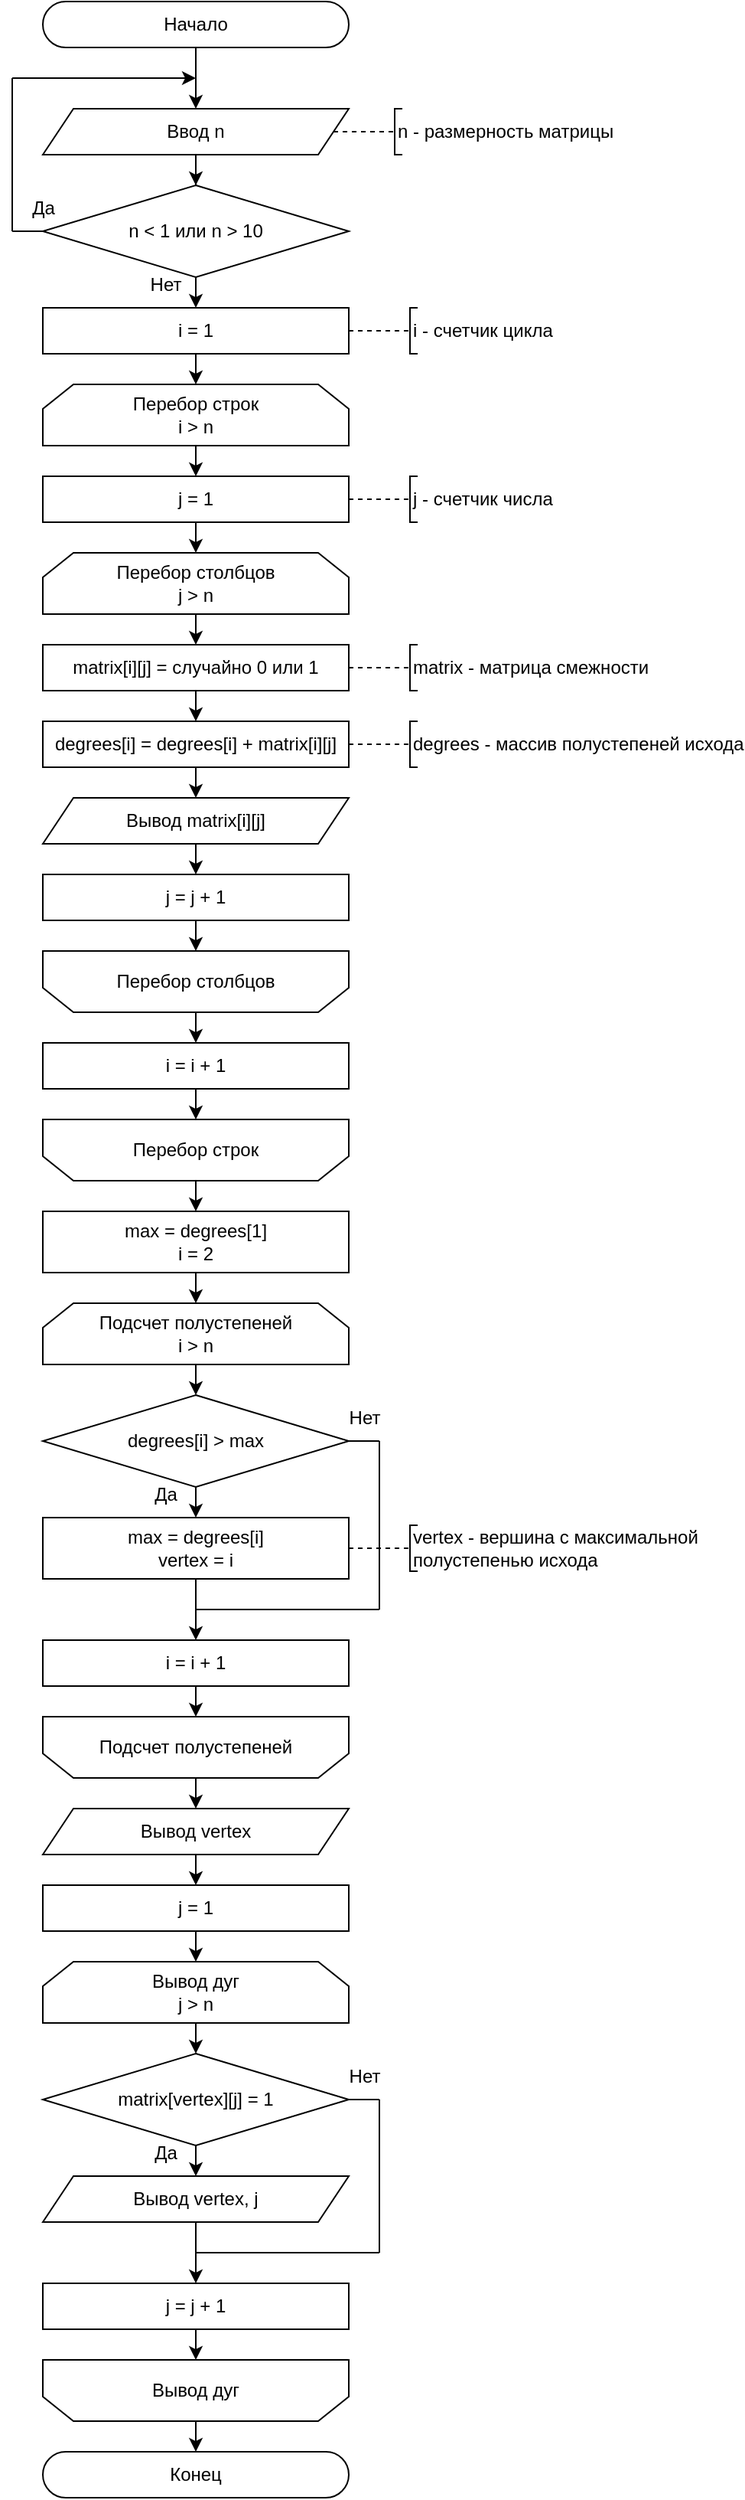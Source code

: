 <mxfile>
    <diagram name="Страница — 1" id="PtERw0xOoVtdUdhSGjrE">
        <mxGraphModel dx="294" dy="1409" grid="1" gridSize="10" guides="1" tooltips="1" connect="1" arrows="1" fold="1" page="1" pageScale="1" pageWidth="827" pageHeight="1169" math="0" shadow="0">
            <root>
                <mxCell id="0"/>
                <mxCell id="1" parent="0"/>
                <mxCell id="Uu_lsFA8rjKnJpgMJT7A-3" style="edgeStyle=orthogonalEdgeStyle;rounded=0;orthogonalLoop=1;jettySize=auto;html=1;" parent="1" source="Uu_lsFA8rjKnJpgMJT7A-1" target="Uu_lsFA8rjKnJpgMJT7A-2" edge="1">
                    <mxGeometry relative="1" as="geometry"/>
                </mxCell>
                <mxCell id="Uu_lsFA8rjKnJpgMJT7A-1" value="Начало" style="rounded=1;whiteSpace=wrap;html=1;arcSize=50;" parent="1" vertex="1">
                    <mxGeometry x="30" y="-1160" width="200" height="30" as="geometry"/>
                </mxCell>
                <mxCell id="Uu_lsFA8rjKnJpgMJT7A-7" style="edgeStyle=orthogonalEdgeStyle;rounded=0;orthogonalLoop=1;jettySize=auto;html=1;" parent="1" source="Uu_lsFA8rjKnJpgMJT7A-2" target="Uu_lsFA8rjKnJpgMJT7A-6" edge="1">
                    <mxGeometry relative="1" as="geometry"/>
                </mxCell>
                <mxCell id="Uu_lsFA8rjKnJpgMJT7A-2" value="Ввод n" style="shape=parallelogram;perimeter=parallelogramPerimeter;whiteSpace=wrap;html=1;fixedSize=1;" parent="1" vertex="1">
                    <mxGeometry x="30" y="-1090" width="200" height="30" as="geometry"/>
                </mxCell>
                <mxCell id="Uu_lsFA8rjKnJpgMJT7A-4" value="n - размерность матрицы" style="strokeWidth=1;html=1;shape=mxgraph.flowchart.annotation_1;align=left;pointerEvents=1;" parent="1" vertex="1">
                    <mxGeometry x="260" y="-1090" width="5" height="30" as="geometry"/>
                </mxCell>
                <mxCell id="Uu_lsFA8rjKnJpgMJT7A-5" value="" style="endArrow=none;html=1;rounded=0;entryX=0;entryY=0.5;entryDx=0;entryDy=0;entryPerimeter=0;dashed=1;" parent="1" source="Uu_lsFA8rjKnJpgMJT7A-2" target="Uu_lsFA8rjKnJpgMJT7A-4" edge="1">
                    <mxGeometry width="50" height="50" relative="1" as="geometry">
                        <mxPoint x="230" y="-1075" as="sourcePoint"/>
                        <mxPoint x="310" y="-1085" as="targetPoint"/>
                    </mxGeometry>
                </mxCell>
                <mxCell id="Uu_lsFA8rjKnJpgMJT7A-13" style="edgeStyle=orthogonalEdgeStyle;rounded=0;orthogonalLoop=1;jettySize=auto;html=1;" parent="1" source="Uu_lsFA8rjKnJpgMJT7A-6" edge="1">
                    <mxGeometry relative="1" as="geometry">
                        <mxPoint x="130" y="-960" as="targetPoint"/>
                    </mxGeometry>
                </mxCell>
                <mxCell id="Uu_lsFA8rjKnJpgMJT7A-6" value="n &amp;lt; 1 или n &amp;gt; 10" style="rhombus;whiteSpace=wrap;html=1;" parent="1" vertex="1">
                    <mxGeometry x="30" y="-1040" width="200" height="60" as="geometry"/>
                </mxCell>
                <mxCell id="Uu_lsFA8rjKnJpgMJT7A-8" value="" style="endArrow=none;html=1;rounded=0;entryX=0;entryY=0.5;entryDx=0;entryDy=0;" parent="1" target="Uu_lsFA8rjKnJpgMJT7A-6" edge="1">
                    <mxGeometry width="50" height="50" relative="1" as="geometry">
                        <mxPoint x="10" y="-1010" as="sourcePoint"/>
                        <mxPoint x="220" y="-1040" as="targetPoint"/>
                    </mxGeometry>
                </mxCell>
                <mxCell id="Uu_lsFA8rjKnJpgMJT7A-9" value="" style="endArrow=classic;html=1;rounded=0;endFill=1;" parent="1" edge="1">
                    <mxGeometry width="50" height="50" relative="1" as="geometry">
                        <mxPoint x="10" y="-1110" as="sourcePoint"/>
                        <mxPoint x="130" y="-1110" as="targetPoint"/>
                    </mxGeometry>
                </mxCell>
                <mxCell id="Uu_lsFA8rjKnJpgMJT7A-10" value="" style="endArrow=none;html=1;rounded=0;" parent="1" edge="1">
                    <mxGeometry width="50" height="50" relative="1" as="geometry">
                        <mxPoint x="10" y="-1010" as="sourcePoint"/>
                        <mxPoint x="10" y="-1110" as="targetPoint"/>
                    </mxGeometry>
                </mxCell>
                <mxCell id="Uu_lsFA8rjKnJpgMJT7A-11" value="Да" style="text;html=1;align=center;verticalAlign=middle;resizable=0;points=[];autosize=1;strokeColor=none;fillColor=none;" parent="1" vertex="1">
                    <mxGeometry x="10" y="-1040" width="40" height="30" as="geometry"/>
                </mxCell>
                <mxCell id="Uu_lsFA8rjKnJpgMJT7A-27" value="Нет" style="text;html=1;align=center;verticalAlign=middle;resizable=0;points=[];autosize=1;strokeColor=none;fillColor=none;" parent="1" vertex="1">
                    <mxGeometry x="90" y="-990" width="40" height="30" as="geometry"/>
                </mxCell>
                <mxCell id="4" style="edgeStyle=none;html=1;" parent="1" source="2" target="3" edge="1">
                    <mxGeometry relative="1" as="geometry"/>
                </mxCell>
                <mxCell id="2" value="i = 1" style="rounded=0;whiteSpace=wrap;html=1;" parent="1" vertex="1">
                    <mxGeometry x="30" y="-960" width="200" height="30" as="geometry"/>
                </mxCell>
                <mxCell id="6" style="edgeStyle=none;html=1;" parent="1" source="3" target="5" edge="1">
                    <mxGeometry relative="1" as="geometry"/>
                </mxCell>
                <mxCell id="3" value="Перебор строк&lt;br&gt;&lt;div&gt;&lt;font style=&quot;color: rgb(0, 0, 0);&quot;&gt;i &amp;gt; n&lt;/font&gt;&lt;/div&gt;" style="shape=loopLimit;whiteSpace=wrap;html=1;" parent="1" vertex="1">
                    <mxGeometry x="30" y="-910" width="200" height="40" as="geometry"/>
                </mxCell>
                <mxCell id="8" style="edgeStyle=none;html=1;" parent="1" source="5" target="7" edge="1">
                    <mxGeometry relative="1" as="geometry"/>
                </mxCell>
                <mxCell id="5" value="j = 1" style="rounded=0;whiteSpace=wrap;html=1;" parent="1" vertex="1">
                    <mxGeometry x="30" y="-850" width="200" height="30" as="geometry"/>
                </mxCell>
                <mxCell id="10" style="edgeStyle=none;html=1;" parent="1" source="7" target="9" edge="1">
                    <mxGeometry relative="1" as="geometry"/>
                </mxCell>
                <mxCell id="7" value="Перебор столбцов&lt;br&gt;&lt;div&gt;&lt;font style=&quot;color: rgb(0, 0, 0);&quot;&gt;j &amp;gt; n&lt;/font&gt;&lt;/div&gt;" style="shape=loopLimit;whiteSpace=wrap;html=1;" parent="1" vertex="1">
                    <mxGeometry x="30" y="-800" width="200" height="40" as="geometry"/>
                </mxCell>
                <mxCell id="17" style="edgeStyle=none;html=1;" parent="1" source="9" target="16" edge="1">
                    <mxGeometry relative="1" as="geometry"/>
                </mxCell>
                <mxCell id="9" value="matrix[i][j] = случайно 0 или 1" style="rounded=0;whiteSpace=wrap;html=1;" parent="1" vertex="1">
                    <mxGeometry x="30" y="-740" width="200" height="30" as="geometry"/>
                </mxCell>
                <mxCell id="12" value="i - счетчик цикла" style="strokeWidth=1;html=1;shape=mxgraph.flowchart.annotation_1;align=left;pointerEvents=1;" parent="1" vertex="1">
                    <mxGeometry x="270" y="-960" width="5" height="30" as="geometry"/>
                </mxCell>
                <mxCell id="13" value="" style="endArrow=none;html=1;rounded=0;entryX=0;entryY=0.5;entryDx=0;entryDy=0;entryPerimeter=0;dashed=1;" parent="1" target="12" edge="1">
                    <mxGeometry width="50" height="50" relative="1" as="geometry">
                        <mxPoint x="230" y="-945" as="sourcePoint"/>
                        <mxPoint x="320" y="-955" as="targetPoint"/>
                    </mxGeometry>
                </mxCell>
                <mxCell id="14" value="j - счетчик числа" style="strokeWidth=1;html=1;shape=mxgraph.flowchart.annotation_1;align=left;pointerEvents=1;" parent="1" vertex="1">
                    <mxGeometry x="270" y="-850" width="5" height="30" as="geometry"/>
                </mxCell>
                <mxCell id="15" value="" style="endArrow=none;html=1;rounded=0;entryX=0;entryY=0.5;entryDx=0;entryDy=0;entryPerimeter=0;dashed=1;" parent="1" target="14" edge="1">
                    <mxGeometry width="50" height="50" relative="1" as="geometry">
                        <mxPoint x="230" y="-835" as="sourcePoint"/>
                        <mxPoint x="320" y="-845" as="targetPoint"/>
                    </mxGeometry>
                </mxCell>
                <mxCell id="78" style="edgeStyle=none;html=1;" parent="1" source="16" target="77" edge="1">
                    <mxGeometry relative="1" as="geometry"/>
                </mxCell>
                <mxCell id="16" value="degrees[i] =&amp;nbsp;&lt;span style=&quot;color: rgb(0, 0, 0);&quot;&gt;degrees[i] + matrix[i][j]&lt;/span&gt;" style="rounded=0;whiteSpace=wrap;html=1;" parent="1" vertex="1">
                    <mxGeometry x="30" y="-690" width="200" height="30" as="geometry"/>
                </mxCell>
                <mxCell id="23" style="edgeStyle=none;html=1;" parent="1" source="18" target="22" edge="1">
                    <mxGeometry relative="1" as="geometry"/>
                </mxCell>
                <mxCell id="18" value="&lt;span style=&quot;color: rgb(0, 0, 0);&quot;&gt;Перебор столбцов&lt;/span&gt;" style="shape=loopLimit;whiteSpace=wrap;html=1;direction=west;" parent="1" vertex="1">
                    <mxGeometry x="30" y="-540" width="200" height="40" as="geometry"/>
                </mxCell>
                <mxCell id="21" style="edgeStyle=none;html=1;" parent="1" source="19" target="18" edge="1">
                    <mxGeometry relative="1" as="geometry"/>
                </mxCell>
                <mxCell id="19" value="j = j + 1" style="rounded=0;whiteSpace=wrap;html=1;" parent="1" vertex="1">
                    <mxGeometry x="30" y="-590" width="200" height="30" as="geometry"/>
                </mxCell>
                <mxCell id="25" style="edgeStyle=none;html=1;" parent="1" source="22" target="24" edge="1">
                    <mxGeometry relative="1" as="geometry"/>
                </mxCell>
                <mxCell id="22" value="i = i + 1" style="rounded=0;whiteSpace=wrap;html=1;" parent="1" vertex="1">
                    <mxGeometry x="30" y="-480" width="200" height="30" as="geometry"/>
                </mxCell>
                <mxCell id="31" style="edgeStyle=none;html=1;" parent="1" source="24" target="30" edge="1">
                    <mxGeometry relative="1" as="geometry"/>
                </mxCell>
                <mxCell id="24" value="&lt;span style=&quot;color: rgb(0, 0, 0);&quot;&gt;Перебор строк&lt;/span&gt;" style="shape=loopLimit;whiteSpace=wrap;html=1;direction=west;" parent="1" vertex="1">
                    <mxGeometry x="30" y="-430" width="200" height="40" as="geometry"/>
                </mxCell>
                <mxCell id="26" value="matrix - матрица смежности" style="strokeWidth=1;html=1;shape=mxgraph.flowchart.annotation_1;align=left;pointerEvents=1;" parent="1" vertex="1">
                    <mxGeometry x="270" y="-740" width="5" height="30" as="geometry"/>
                </mxCell>
                <mxCell id="27" value="" style="endArrow=none;html=1;rounded=0;entryX=0;entryY=0.5;entryDx=0;entryDy=0;entryPerimeter=0;dashed=1;" parent="1" target="26" edge="1">
                    <mxGeometry width="50" height="50" relative="1" as="geometry">
                        <mxPoint x="230" y="-725" as="sourcePoint"/>
                        <mxPoint x="320" y="-735" as="targetPoint"/>
                    </mxGeometry>
                </mxCell>
                <mxCell id="41" style="edgeStyle=none;html=1;" parent="1" source="30" target="34" edge="1">
                    <mxGeometry relative="1" as="geometry"/>
                </mxCell>
                <mxCell id="30" value="max = degrees[1]&lt;div&gt;&lt;font style=&quot;color: rgb(0, 0, 0);&quot;&gt;i = 2&lt;/font&gt;&lt;/div&gt;" style="rounded=0;whiteSpace=wrap;html=1;" parent="1" vertex="1">
                    <mxGeometry x="30" y="-370" width="200" height="40" as="geometry"/>
                </mxCell>
                <mxCell id="32" value="degrees - массив полустепеней исхода" style="strokeWidth=1;html=1;shape=mxgraph.flowchart.annotation_1;align=left;pointerEvents=1;" parent="1" vertex="1">
                    <mxGeometry x="270" y="-690" width="5" height="30" as="geometry"/>
                </mxCell>
                <mxCell id="33" value="" style="endArrow=none;html=1;rounded=0;entryX=0;entryY=0.5;entryDx=0;entryDy=0;entryPerimeter=0;dashed=1;" parent="1" target="32" edge="1">
                    <mxGeometry width="50" height="50" relative="1" as="geometry">
                        <mxPoint x="230" y="-675" as="sourcePoint"/>
                        <mxPoint x="320" y="-685" as="targetPoint"/>
                    </mxGeometry>
                </mxCell>
                <mxCell id="37" style="edgeStyle=none;html=1;" parent="1" source="34" target="36" edge="1">
                    <mxGeometry relative="1" as="geometry"/>
                </mxCell>
                <mxCell id="34" value="Подсчет полустепеней&lt;div&gt;&lt;font style=&quot;color: rgb(0, 0, 0);&quot;&gt;i &amp;gt; n&lt;/font&gt;&lt;/div&gt;" style="shape=loopLimit;whiteSpace=wrap;html=1;" parent="1" vertex="1">
                    <mxGeometry x="30" y="-310" width="200" height="40" as="geometry"/>
                </mxCell>
                <mxCell id="39" style="edgeStyle=none;html=1;" parent="1" source="36" target="38" edge="1">
                    <mxGeometry relative="1" as="geometry"/>
                </mxCell>
                <mxCell id="36" value="degrees[i] &amp;gt; max" style="rhombus;whiteSpace=wrap;html=1;" parent="1" vertex="1">
                    <mxGeometry x="30" y="-250" width="200" height="60" as="geometry"/>
                </mxCell>
                <mxCell id="56" style="edgeStyle=none;html=1;" parent="1" source="38" target="55" edge="1">
                    <mxGeometry relative="1" as="geometry"/>
                </mxCell>
                <mxCell id="38" value="max = degrees[i]&lt;div&gt;&lt;font style=&quot;color: rgb(0, 0, 0);&quot;&gt;vertex = i&lt;/font&gt;&lt;/div&gt;" style="rounded=0;whiteSpace=wrap;html=1;" parent="1" vertex="1">
                    <mxGeometry x="30" y="-170" width="200" height="40" as="geometry"/>
                </mxCell>
                <mxCell id="40" value="Да" style="text;html=1;align=center;verticalAlign=middle;resizable=0;points=[];autosize=1;strokeColor=none;fillColor=none;" parent="1" vertex="1">
                    <mxGeometry x="90" y="-200" width="40" height="30" as="geometry"/>
                </mxCell>
                <mxCell id="51" style="edgeStyle=none;html=1;" parent="1" source="42" target="50" edge="1">
                    <mxGeometry relative="1" as="geometry"/>
                </mxCell>
                <mxCell id="42" value="&lt;span style=&quot;color: rgb(0, 0, 0);&quot;&gt;Подсчет полустепеней&lt;/span&gt;" style="shape=loopLimit;whiteSpace=wrap;html=1;direction=west;" parent="1" vertex="1">
                    <mxGeometry x="30" y="-40" width="200" height="40" as="geometry"/>
                </mxCell>
                <mxCell id="44" value="" style="endArrow=none;html=1;exitX=1;exitY=0.5;exitDx=0;exitDy=0;" parent="1" source="36" edge="1">
                    <mxGeometry width="50" height="50" relative="1" as="geometry">
                        <mxPoint x="160" y="-110" as="sourcePoint"/>
                        <mxPoint x="250" y="-220" as="targetPoint"/>
                    </mxGeometry>
                </mxCell>
                <mxCell id="45" value="" style="endArrow=none;html=1;exitX=1;exitY=0.5;exitDx=0;exitDy=0;" parent="1" edge="1">
                    <mxGeometry width="50" height="50" relative="1" as="geometry">
                        <mxPoint x="130" y="-110" as="sourcePoint"/>
                        <mxPoint x="250" y="-110" as="targetPoint"/>
                    </mxGeometry>
                </mxCell>
                <mxCell id="47" value="" style="endArrow=none;html=1;" parent="1" edge="1">
                    <mxGeometry width="50" height="50" relative="1" as="geometry">
                        <mxPoint x="250" y="-220" as="sourcePoint"/>
                        <mxPoint x="250" y="-110" as="targetPoint"/>
                    </mxGeometry>
                </mxCell>
                <mxCell id="48" value="vertex - вершина с максимальной&amp;nbsp;&lt;div&gt;&lt;font style=&quot;color: rgb(0, 0, 0);&quot;&gt;полустепенью исхода&lt;/font&gt;&lt;/div&gt;" style="strokeWidth=1;html=1;shape=mxgraph.flowchart.annotation_1;align=left;pointerEvents=1;" parent="1" vertex="1">
                    <mxGeometry x="270" y="-165" width="5" height="30" as="geometry"/>
                </mxCell>
                <mxCell id="49" value="" style="endArrow=none;html=1;rounded=0;entryX=0;entryY=0.5;entryDx=0;entryDy=0;entryPerimeter=0;dashed=1;" parent="1" target="48" edge="1">
                    <mxGeometry width="50" height="50" relative="1" as="geometry">
                        <mxPoint x="230" y="-150" as="sourcePoint"/>
                        <mxPoint x="320" y="-160" as="targetPoint"/>
                    </mxGeometry>
                </mxCell>
                <mxCell id="54" style="edgeStyle=none;html=1;" parent="1" source="50" target="53" edge="1">
                    <mxGeometry relative="1" as="geometry"/>
                </mxCell>
                <mxCell id="50" value="Вывод vertex" style="shape=parallelogram;perimeter=parallelogramPerimeter;whiteSpace=wrap;html=1;fixedSize=1;" parent="1" vertex="1">
                    <mxGeometry x="30" y="20" width="200" height="30" as="geometry"/>
                </mxCell>
                <mxCell id="59" style="edgeStyle=none;html=1;" parent="1" source="53" target="58" edge="1">
                    <mxGeometry relative="1" as="geometry"/>
                </mxCell>
                <mxCell id="53" value="j = 1" style="rounded=0;whiteSpace=wrap;html=1;" parent="1" vertex="1">
                    <mxGeometry x="30" y="70" width="200" height="30" as="geometry"/>
                </mxCell>
                <mxCell id="57" style="edgeStyle=none;html=1;" parent="1" source="55" target="42" edge="1">
                    <mxGeometry relative="1" as="geometry"/>
                </mxCell>
                <mxCell id="55" value="i = i + 1" style="rounded=0;whiteSpace=wrap;html=1;" parent="1" vertex="1">
                    <mxGeometry x="30" y="-90" width="200" height="30" as="geometry"/>
                </mxCell>
                <mxCell id="61" style="edgeStyle=none;html=1;" parent="1" source="58" edge="1">
                    <mxGeometry relative="1" as="geometry">
                        <mxPoint x="130" y="180" as="targetPoint"/>
                    </mxGeometry>
                </mxCell>
                <mxCell id="58" value="Вывод дуг&lt;br&gt;&lt;div&gt;&lt;font style=&quot;color: rgb(0, 0, 0);&quot;&gt;j &amp;gt; n&lt;/font&gt;&lt;/div&gt;" style="shape=loopLimit;whiteSpace=wrap;html=1;" parent="1" vertex="1">
                    <mxGeometry x="30" y="120" width="200" height="40" as="geometry"/>
                </mxCell>
                <mxCell id="62" value="Нет" style="text;html=1;align=center;verticalAlign=middle;resizable=0;points=[];autosize=1;strokeColor=none;fillColor=none;" parent="1" vertex="1">
                    <mxGeometry x="220" y="-250" width="40" height="30" as="geometry"/>
                </mxCell>
                <mxCell id="65" style="edgeStyle=none;html=1;" parent="1" source="63" target="64" edge="1">
                    <mxGeometry relative="1" as="geometry"/>
                </mxCell>
                <mxCell id="63" value="matrix[vertex][j] = 1" style="rhombus;whiteSpace=wrap;html=1;" parent="1" vertex="1">
                    <mxGeometry x="30" y="180" width="200" height="60" as="geometry"/>
                </mxCell>
                <mxCell id="67" style="edgeStyle=none;html=1;" parent="1" source="64" target="66" edge="1">
                    <mxGeometry relative="1" as="geometry"/>
                </mxCell>
                <mxCell id="64" value="Вывод vertex, j" style="shape=parallelogram;perimeter=parallelogramPerimeter;whiteSpace=wrap;html=1;fixedSize=1;" parent="1" vertex="1">
                    <mxGeometry x="30" y="260" width="200" height="30" as="geometry"/>
                </mxCell>
                <mxCell id="73" style="edgeStyle=none;html=1;" parent="1" source="66" target="72" edge="1">
                    <mxGeometry relative="1" as="geometry"/>
                </mxCell>
                <mxCell id="66" value="j = j + 1" style="rounded=0;whiteSpace=wrap;html=1;" parent="1" vertex="1">
                    <mxGeometry x="30" y="330" width="200" height="30" as="geometry"/>
                </mxCell>
                <mxCell id="68" value="Да" style="text;html=1;align=center;verticalAlign=middle;resizable=0;points=[];autosize=1;strokeColor=none;fillColor=none;" parent="1" vertex="1">
                    <mxGeometry x="90" y="230" width="40" height="30" as="geometry"/>
                </mxCell>
                <mxCell id="69" value="" style="endArrow=none;html=1;exitX=1;exitY=0.5;exitDx=0;exitDy=0;" parent="1" edge="1">
                    <mxGeometry width="50" height="50" relative="1" as="geometry">
                        <mxPoint x="130" y="310" as="sourcePoint"/>
                        <mxPoint x="250" y="310" as="targetPoint"/>
                    </mxGeometry>
                </mxCell>
                <mxCell id="70" value="" style="endArrow=none;html=1;" parent="1" edge="1">
                    <mxGeometry width="50" height="50" relative="1" as="geometry">
                        <mxPoint x="250" y="210" as="sourcePoint"/>
                        <mxPoint x="250" y="310" as="targetPoint"/>
                    </mxGeometry>
                </mxCell>
                <mxCell id="71" value="" style="endArrow=none;html=1;exitX=1;exitY=0.5;exitDx=0;exitDy=0;" parent="1" source="63" edge="1">
                    <mxGeometry width="50" height="50" relative="1" as="geometry">
                        <mxPoint x="140" y="320" as="sourcePoint"/>
                        <mxPoint x="250" y="210" as="targetPoint"/>
                    </mxGeometry>
                </mxCell>
                <mxCell id="76" style="edgeStyle=none;html=1;" parent="1" source="72" target="75" edge="1">
                    <mxGeometry relative="1" as="geometry"/>
                </mxCell>
                <mxCell id="72" value="&lt;span style=&quot;color: rgb(0, 0, 0);&quot;&gt;Вывод дуг&lt;/span&gt;" style="shape=loopLimit;whiteSpace=wrap;html=1;direction=west;" parent="1" vertex="1">
                    <mxGeometry x="30" y="380" width="200" height="40" as="geometry"/>
                </mxCell>
                <mxCell id="74" value="Нет" style="text;html=1;align=center;verticalAlign=middle;resizable=0;points=[];autosize=1;strokeColor=none;fillColor=none;" parent="1" vertex="1">
                    <mxGeometry x="220" y="180" width="40" height="30" as="geometry"/>
                </mxCell>
                <mxCell id="75" value="Конец" style="rounded=1;whiteSpace=wrap;html=1;arcSize=50;" parent="1" vertex="1">
                    <mxGeometry x="30" y="440" width="200" height="30" as="geometry"/>
                </mxCell>
                <mxCell id="79" style="edgeStyle=none;html=1;" parent="1" source="77" target="19" edge="1">
                    <mxGeometry relative="1" as="geometry"/>
                </mxCell>
                <mxCell id="77" value="Вывод matrix[i][j]" style="shape=parallelogram;perimeter=parallelogramPerimeter;whiteSpace=wrap;html=1;fixedSize=1;" parent="1" vertex="1">
                    <mxGeometry x="30" y="-640" width="200" height="30" as="geometry"/>
                </mxCell>
            </root>
        </mxGraphModel>
    </diagram>
</mxfile>